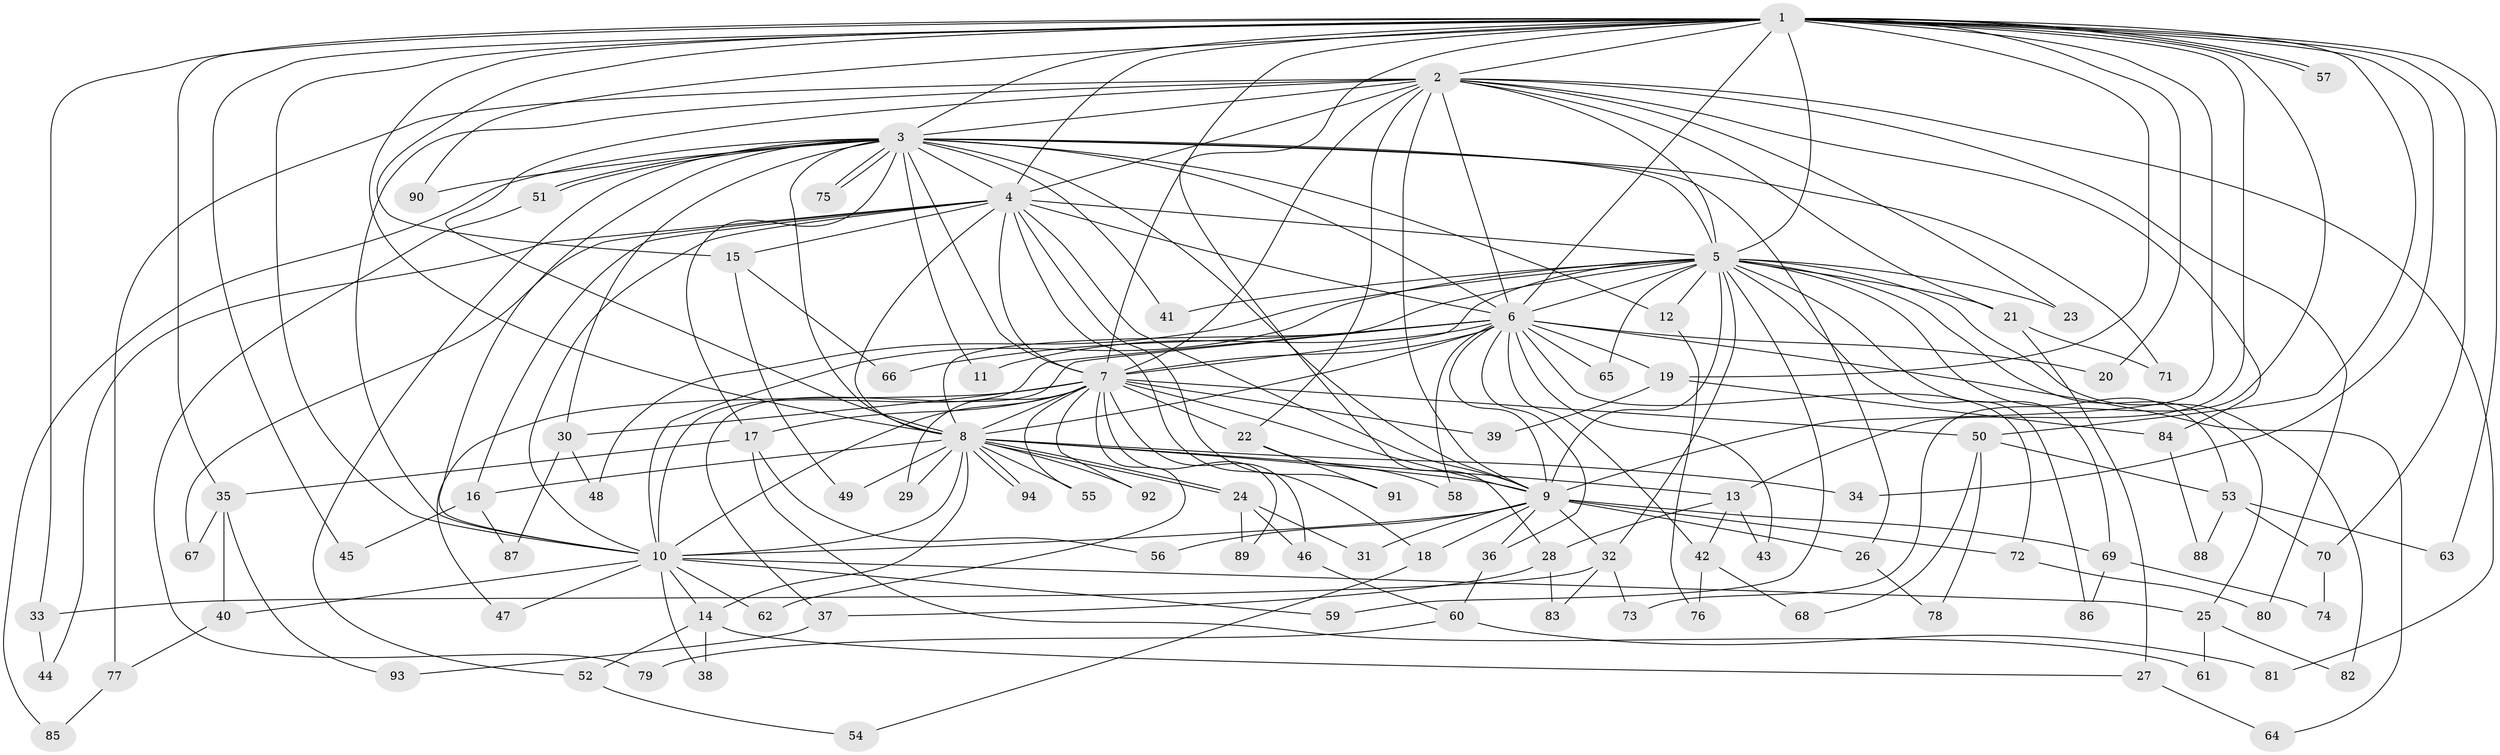 // coarse degree distribution, {25: 0.017241379310344827, 12: 0.017241379310344827, 17: 0.034482758620689655, 22: 0.017241379310344827, 18: 0.017241379310344827, 15: 0.017241379310344827, 2: 0.4827586206896552, 5: 0.06896551724137931, 8: 0.017241379310344827, 6: 0.06896551724137931, 4: 0.10344827586206896, 7: 0.017241379310344827, 3: 0.06896551724137931, 1: 0.05172413793103448}
// Generated by graph-tools (version 1.1) at 2025/50/03/04/25 22:50:03]
// undirected, 94 vertices, 213 edges
graph export_dot {
  node [color=gray90,style=filled];
  1;
  2;
  3;
  4;
  5;
  6;
  7;
  8;
  9;
  10;
  11;
  12;
  13;
  14;
  15;
  16;
  17;
  18;
  19;
  20;
  21;
  22;
  23;
  24;
  25;
  26;
  27;
  28;
  29;
  30;
  31;
  32;
  33;
  34;
  35;
  36;
  37;
  38;
  39;
  40;
  41;
  42;
  43;
  44;
  45;
  46;
  47;
  48;
  49;
  50;
  51;
  52;
  53;
  54;
  55;
  56;
  57;
  58;
  59;
  60;
  61;
  62;
  63;
  64;
  65;
  66;
  67;
  68;
  69;
  70;
  71;
  72;
  73;
  74;
  75;
  76;
  77;
  78;
  79;
  80;
  81;
  82;
  83;
  84;
  85;
  86;
  87;
  88;
  89;
  90;
  91;
  92;
  93;
  94;
  1 -- 2;
  1 -- 3;
  1 -- 4;
  1 -- 5;
  1 -- 6;
  1 -- 7;
  1 -- 8;
  1 -- 9;
  1 -- 10;
  1 -- 13;
  1 -- 15;
  1 -- 19;
  1 -- 20;
  1 -- 28;
  1 -- 33;
  1 -- 34;
  1 -- 35;
  1 -- 45;
  1 -- 50;
  1 -- 57;
  1 -- 57;
  1 -- 63;
  1 -- 70;
  1 -- 73;
  1 -- 90;
  2 -- 3;
  2 -- 4;
  2 -- 5;
  2 -- 6;
  2 -- 7;
  2 -- 8;
  2 -- 9;
  2 -- 10;
  2 -- 21;
  2 -- 22;
  2 -- 23;
  2 -- 77;
  2 -- 80;
  2 -- 81;
  2 -- 84;
  3 -- 4;
  3 -- 5;
  3 -- 6;
  3 -- 7;
  3 -- 8;
  3 -- 9;
  3 -- 10;
  3 -- 11;
  3 -- 12;
  3 -- 17;
  3 -- 26;
  3 -- 30;
  3 -- 41;
  3 -- 51;
  3 -- 51;
  3 -- 52;
  3 -- 71;
  3 -- 75;
  3 -- 75;
  3 -- 85;
  3 -- 90;
  4 -- 5;
  4 -- 6;
  4 -- 7;
  4 -- 8;
  4 -- 9;
  4 -- 10;
  4 -- 15;
  4 -- 16;
  4 -- 18;
  4 -- 44;
  4 -- 67;
  4 -- 91;
  5 -- 6;
  5 -- 7;
  5 -- 8;
  5 -- 9;
  5 -- 10;
  5 -- 12;
  5 -- 21;
  5 -- 23;
  5 -- 25;
  5 -- 32;
  5 -- 41;
  5 -- 48;
  5 -- 53;
  5 -- 59;
  5 -- 65;
  5 -- 69;
  5 -- 82;
  5 -- 86;
  6 -- 7;
  6 -- 8;
  6 -- 9;
  6 -- 10;
  6 -- 11;
  6 -- 19;
  6 -- 20;
  6 -- 36;
  6 -- 37;
  6 -- 42;
  6 -- 43;
  6 -- 58;
  6 -- 64;
  6 -- 65;
  6 -- 66;
  6 -- 72;
  7 -- 8;
  7 -- 9;
  7 -- 10;
  7 -- 17;
  7 -- 22;
  7 -- 29;
  7 -- 30;
  7 -- 39;
  7 -- 46;
  7 -- 47;
  7 -- 50;
  7 -- 55;
  7 -- 62;
  7 -- 89;
  7 -- 92;
  8 -- 9;
  8 -- 10;
  8 -- 13;
  8 -- 14;
  8 -- 16;
  8 -- 24;
  8 -- 24;
  8 -- 29;
  8 -- 34;
  8 -- 49;
  8 -- 55;
  8 -- 92;
  8 -- 94;
  8 -- 94;
  9 -- 10;
  9 -- 18;
  9 -- 26;
  9 -- 31;
  9 -- 32;
  9 -- 36;
  9 -- 56;
  9 -- 69;
  9 -- 72;
  10 -- 14;
  10 -- 25;
  10 -- 38;
  10 -- 40;
  10 -- 47;
  10 -- 59;
  10 -- 62;
  12 -- 76;
  13 -- 28;
  13 -- 42;
  13 -- 43;
  14 -- 27;
  14 -- 38;
  14 -- 52;
  15 -- 49;
  15 -- 66;
  16 -- 45;
  16 -- 87;
  17 -- 35;
  17 -- 56;
  17 -- 61;
  18 -- 54;
  19 -- 39;
  19 -- 84;
  21 -- 27;
  21 -- 71;
  22 -- 58;
  22 -- 91;
  24 -- 31;
  24 -- 46;
  24 -- 89;
  25 -- 61;
  25 -- 82;
  26 -- 78;
  27 -- 64;
  28 -- 37;
  28 -- 83;
  30 -- 48;
  30 -- 87;
  32 -- 33;
  32 -- 73;
  32 -- 83;
  33 -- 44;
  35 -- 40;
  35 -- 67;
  35 -- 93;
  36 -- 60;
  37 -- 93;
  40 -- 77;
  42 -- 68;
  42 -- 76;
  46 -- 60;
  50 -- 53;
  50 -- 68;
  50 -- 78;
  51 -- 79;
  52 -- 54;
  53 -- 63;
  53 -- 70;
  53 -- 88;
  60 -- 79;
  60 -- 81;
  69 -- 74;
  69 -- 86;
  70 -- 74;
  72 -- 80;
  77 -- 85;
  84 -- 88;
}
